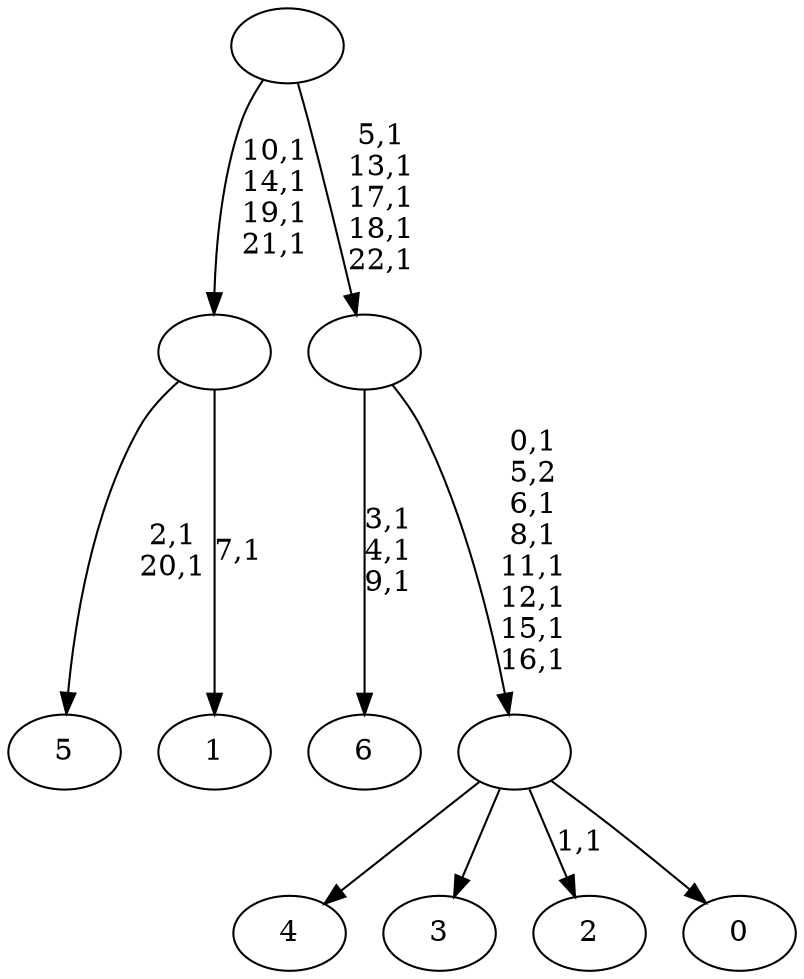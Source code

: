 digraph T {
	30 [label="6"]
	26 [label="5"]
	23 [label="4"]
	22 [label="3"]
	21 [label="2"]
	19 [label="1"]
	17 [label=""]
	13 [label="0"]
	12 [label=""]
	5 [label=""]
	0 [label=""]
	17 -> 19 [label="7,1"]
	17 -> 26 [label="2,1\n20,1"]
	12 -> 21 [label="1,1"]
	12 -> 23 [label=""]
	12 -> 22 [label=""]
	12 -> 13 [label=""]
	5 -> 12 [label="0,1\n5,2\n6,1\n8,1\n11,1\n12,1\n15,1\n16,1"]
	5 -> 30 [label="3,1\n4,1\n9,1"]
	0 -> 5 [label="5,1\n13,1\n17,1\n18,1\n22,1"]
	0 -> 17 [label="10,1\n14,1\n19,1\n21,1"]
}

